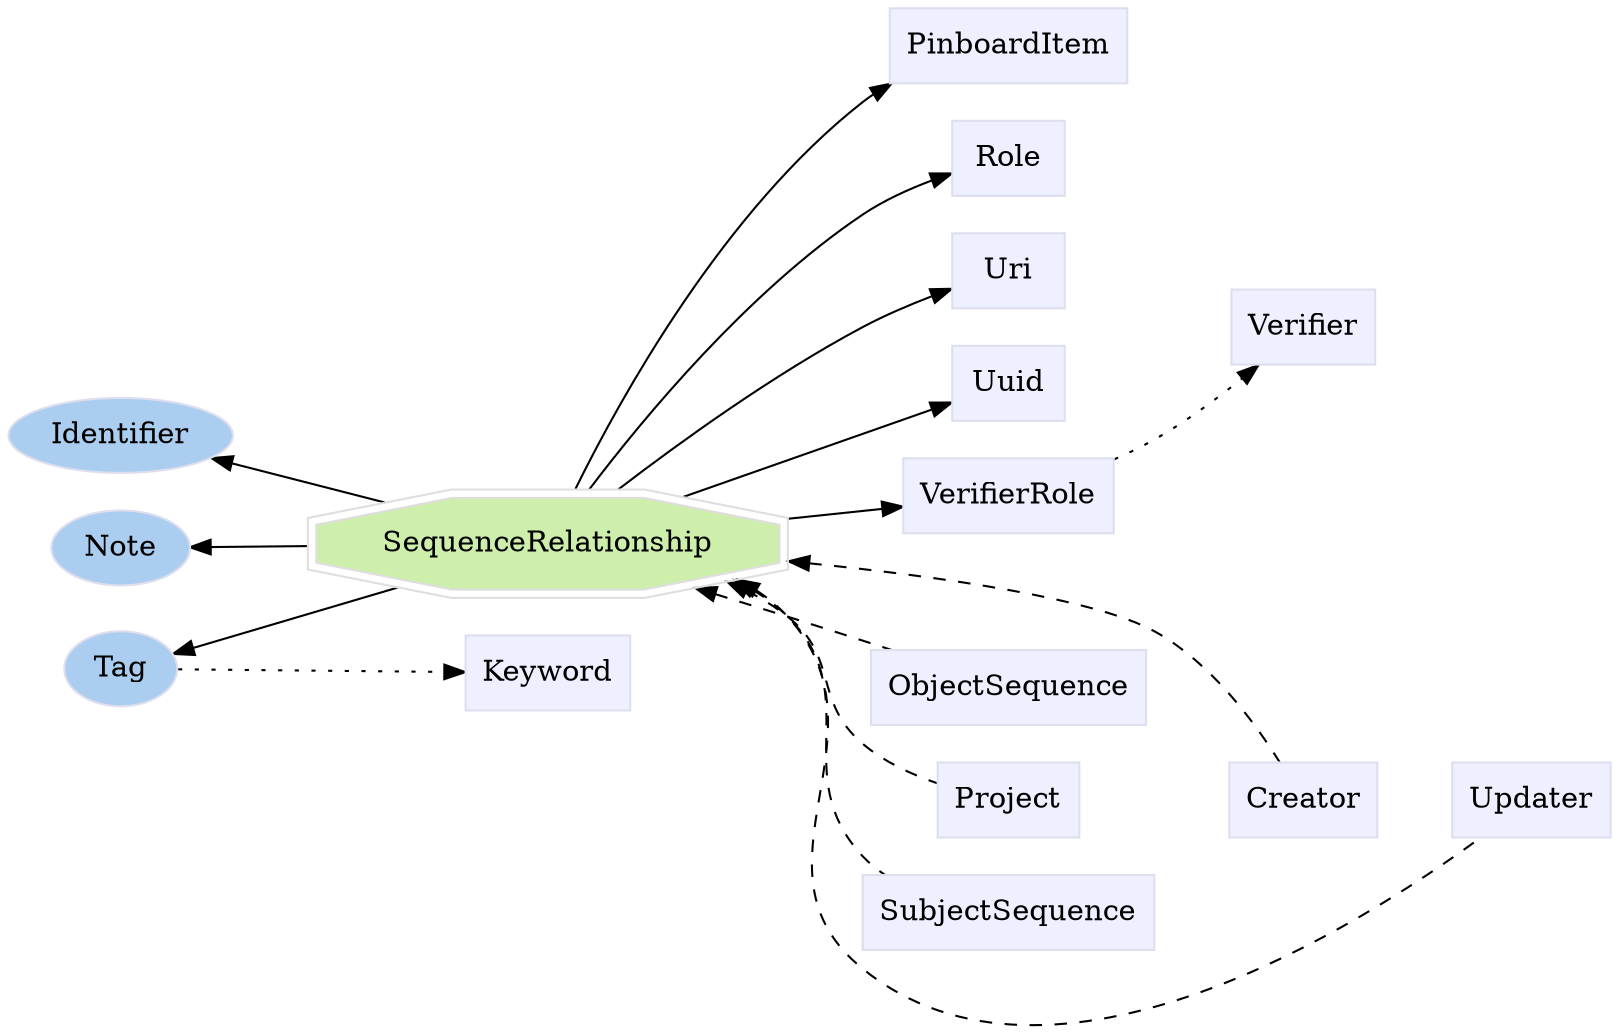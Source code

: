 digraph SequenceRelationship {
	graph [bb="0,0,668.33,482.59",
		label="",
		outputorder=edgesfirst,
		rankdir=LR
	];
	node [label="\N"];
	subgraph annotator_cluster {
		graph [rank=min];
		Identifier	[color="#dddeee",
			fillcolor="#abcdef",
			group=annotator,
			height=0.5,
			href="/develop/Data/models.html#identifier",
			label=Identifier,
			pos="45.21,278.59",
			shape=oval,
			style=filled,
			target=_top,
			width=1.2558];
		Tag	[color="#dddeee",
			fillcolor="#abcdef",
			group=annotator,
			height=0.5,
			href="/develop/Data/models.html#tag",
			label=Tag,
			pos="45.21,168.59",
			shape=oval,
			style=filled,
			target=_top,
			width=0.75];
		Note	[color="#dddeee",
			fillcolor="#abcdef",
			group=annotator,
			height=0.5,
			href="/develop/Data/models.html#note",
			label=Note,
			pos="45.21,224.59",
			shape=oval,
			style=filled,
			target=_top,
			width=0.80088];
	}
	subgraph core {
	}
	subgraph supporting {
		SequenceRelationship	[color="#dedede",
			fillcolor="#cdefab",
			group=target,
			height=0.61111,
			href="/develop/Data/models.html#sequence-relationship",
			label=SequenceRelationship,
			pos="230.87,225.59",
			shape=doubleoctagon,
			style=filled,
			target=_top,
			width=2.9015];
		Keyword	[color="#dddeee",
			fillcolor="#eeefff",
			group=supporting,
			height=0.5,
			href="/develop/Data/models.html#keyword",
			label=Keyword,
			pos="230.87,167.59",
			shape=box,
			style=filled,
			target=_top,
			width=0.92014];
		PinboardItem	[color="#dddeee",
			fillcolor="#eeefff",
			group=supporting,
			height=0.5,
			href="/develop/Data/models.html#pinboard-item",
			label=PinboardItem,
			pos="425.45,464.59",
			shape=box,
			style=filled,
			target=_top,
			width=1.2535];
		Role	[color="#dddeee",
			fillcolor="#eeefff",
			group=supporting,
			height=0.5,
			href="/develop/Data/models.html#role",
			label=Role,
			pos="425.45,410.59",
			shape=box,
			style=filled,
			target=_top,
			width=0.75];
		Uri	[color="#dddeee",
			fillcolor="#eeefff",
			group=supporting,
			height=0.5,
			href="/develop/Data/models.html#uri",
			label=Uri,
			pos="425.45,356.59",
			shape=box,
			style=filled,
			target=_top,
			width=0.75];
		Uuid	[color="#dddeee",
			fillcolor="#eeefff",
			group=supporting,
			height=0.5,
			href="/develop/Data/models.html#uuid",
			label=Uuid,
			pos="425.45,302.59",
			shape=box,
			style=filled,
			target=_top,
			width=0.75];
		VerifierRole	[color="#dddeee",
			fillcolor="#eeefff",
			group=supporting,
			height=0.5,
			href="/develop/Data/models.html#verifier-role",
			label=VerifierRole,
			pos="425.45,248.59",
			shape=box,
			style=filled,
			target=_top,
			width=1.1493];
		Verifier	[color="#dddeee",
			fillcolor="#eeefff",
			group=supporting,
			height=0.5,
			href="/develop/Data/models.html#verifier",
			label=Verifier,
			pos="544.2,329.59",
			shape=box,
			style=filled,
			target=_top,
			width=0.79514];
		Creator	[color="#dddeee",
			fillcolor="#eeefff",
			group=supporting,
			height=0.5,
			href="/develop/Data/models.html#creator",
			label=Creator,
			pos="544.2,102.59",
			shape=box,
			style=filled,
			target=_top,
			width=0.78472];
		ObjectSequence	[color="#dddeee",
			fillcolor="#eeefff",
			group=supporting,
			height=0.5,
			href="/develop/Data/models.html#object-sequence",
			label=ObjectSequence,
			pos="425.45,156.59",
			shape=box,
			style=filled,
			target=_top,
			width=1.441];
		Project	[color="#dddeee",
			fillcolor="#eeefff",
			group=supporting,
			height=0.5,
			href="/develop/Data/models.html#project",
			label=Project,
			pos="425.45,102.59",
			shape=box,
			style=filled,
			target=_top,
			width=0.75347];
		SubjectSequence	[color="#dddeee",
			fillcolor="#eeefff",
			group=supporting,
			height=0.5,
			href="/develop/Data/models.html#subject-sequence",
			label=SubjectSequence,
			pos="425.45,48.587",
			shape=box,
			style=filled,
			target=_top,
			width=1.5035];
		Updater	[color="#dddeee",
			fillcolor="#eeefff",
			group=supporting,
			height=0.5,
			href="/develop/Data/models.html#updater",
			label=Updater,
			pos="638.58,102.59",
			shape=box,
			style=filled,
			target=_top,
			width=0.82639];
	}
	Tag -> Keyword	[pos="e,197.42,167.76 72.524,168.44 102.11,168.28 150.63,168.02 185.98,167.83",
		style=dotted];
	SequenceRelationship -> Identifier	[pos="e,82.496,268.12 166.14,243.98 142.21,250.88 115.45,258.61 93.296,265"];
	SequenceRelationship -> Tag	[pos="e,70.031,176.46 167.16,207.04 153.71,202.99 139.58,198.69 126.42,194.59 111.42,189.91 94.904,184.59 80.776,179.98"];
	SequenceRelationship -> Note	[pos="e,74.505,224.74 126.11,225.02 111.86,224.94 97.994,224.87 85.924,224.8"];
	SequenceRelationship -> PinboardItem	[pos="e,382.75,446.12 241.69,247.81 261.11,289.67 308.11,381.06 371.33,437.59 372.09,438.27 372.87,438.93 373.66,439.59"];
	SequenceRelationship -> Role	[pos="e,398.16,399.65 247.29,247.88 270.94,280.85 318.97,343.04 371.33,383.59 376.52,387.6 382.39,391.29 388.3,394.56"];
	SequenceRelationship -> Uri	[pos="e,398.03,344.27 258.93,247.95 286.34,270.06 330.4,304.18 371.33,329.59 376.6,332.86 382.32,336.08 387.99,339.1"];
	SequenceRelationship -> Uuid	[pos="e,398.08,292.04 283.23,246.12 316.18,259.29 358.17,276.08 387.77,287.92"];
	SequenceRelationship -> VerifierRole	[pos="e,383.91,243.74 331.55,237.49 345.74,239.19 359.84,240.87 372.6,242.39"];
	SequenceRelationship -> Creator	[dir=back,
		pos="s,335.6,224.7 346.96,223.5 390.95,218.39 440,207.12 479.58,183.59 504.63,168.69 523.58,139.92 534.03,120.99",
		style=dashed];
	SequenceRelationship -> ObjectSequence	[dir=back,
		pos="s,296.53,207.43 307.22,204.08 316.74,201.05 326.3,197.85 335.33,194.59 351.46,188.75 368.89,181.53 384.02,174.96",
		style=dashed];
	SequenceRelationship -> Project	[dir=back,
		pos="s,309.53,209.67 319.74,204.78 325.27,201.83 330.54,198.45 335.33,194.59 361.05,173.87 347.57,152.52 371.33,129.59 378.85,122.33 \
388.7,116.6 397.88,112.31",
		style=dashed];
	SequenceRelationship -> SubjectSequence	[dir=back,
		pos="s,312.65,210.28 322.52,204.78 327.15,201.82 331.47,198.44 335.33,194.59 374.45,155.57 335.85,117.95 371.33,75.587 373.99,72.414 \
377.11,69.573 380.49,67.039",
		style=dashed];
	SequenceRelationship -> Updater	[dir=back,
		pos="s,313.98,210.45 323.69,204.65 327.92,201.72 331.85,198.38 335.33,194.59 388.42,136.72 310.4,71.141 371.33,21.587 446.48,-39.538 \
567.23,44.769 616.06,84.197",
		style=dashed];
	Role -> Verifier	[pos="e,524.09,347.87 452.81,398.71 461.57,394.37 471.22,389.14 479.58,383.59 492.02,375.31 504.76,364.94 515.54,355.51",
		style=invis];
	VerifierRole -> Verifier	[pos="e,524.09,311.31 465.36,267.02 470.25,269.72 475.1,272.61 479.58,275.59 492.02,283.86 504.76,294.23 515.54,303.67",
		style=dotted];
	Creator -> Updater	[pos="e,608.6,102.59 572.92,102.59 580.58,102.59 589.05,102.59 597.26,102.59",
		style=invis];
	Project -> Creator	[pos="e,515.6,102.59 452.95,102.59 468.14,102.59 487.5,102.59 504.38,102.59",
		style=invis];
}
